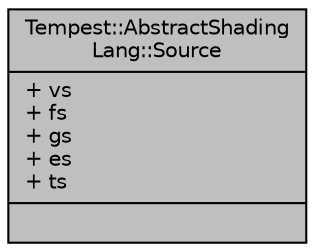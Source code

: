 digraph "Tempest::AbstractShadingLang::Source"
{
  edge [fontname="Helvetica",fontsize="10",labelfontname="Helvetica",labelfontsize="10"];
  node [fontname="Helvetica",fontsize="10",shape=record];
  Node1 [label="{Tempest::AbstractShading\lLang::Source\n|+ vs\l+ fs\l+ gs\l+ es\l+ ts\l|}",height=0.2,width=0.4,color="black", fillcolor="grey75", style="filled", fontcolor="black"];
}
